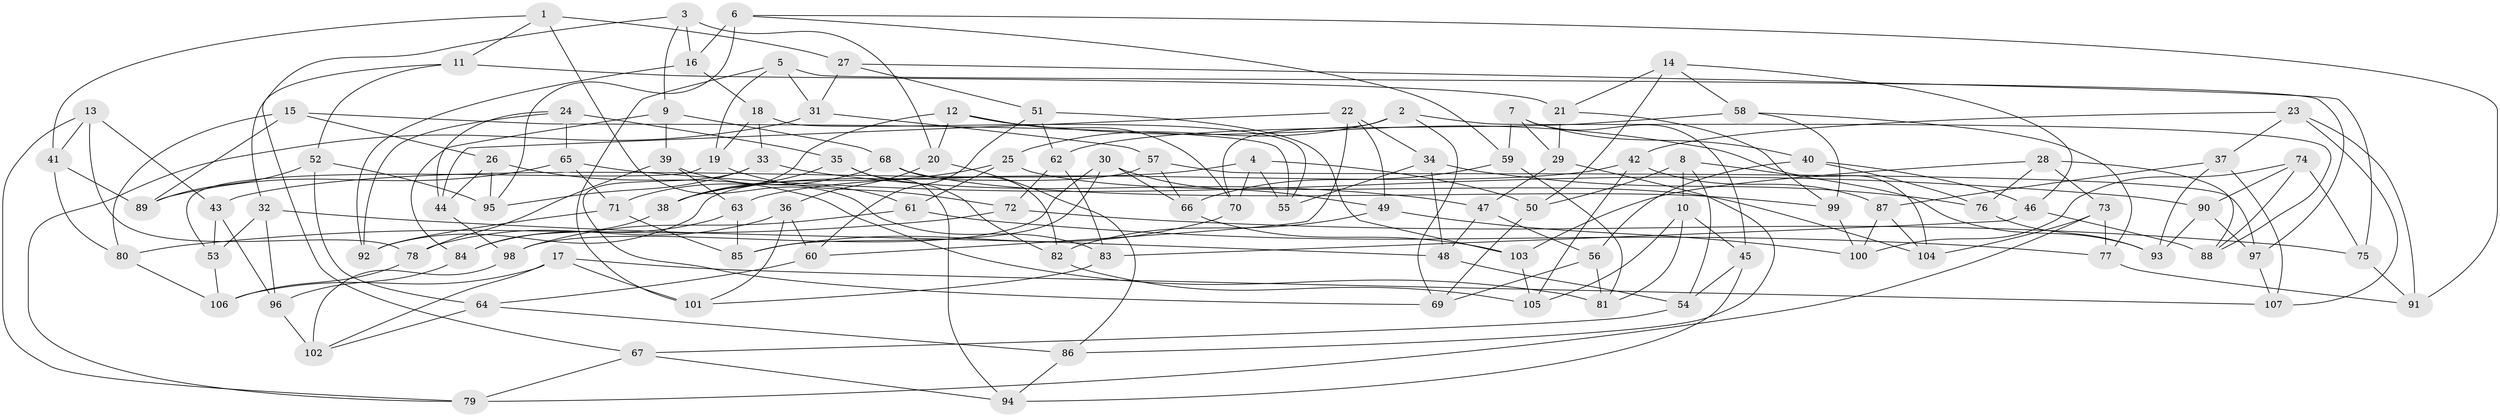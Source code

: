// coarse degree distribution, {5: 0.3023255813953488, 9: 0.06976744186046512, 7: 0.18604651162790697, 6: 0.18604651162790697, 8: 0.06976744186046512, 4: 0.18604651162790697}
// Generated by graph-tools (version 1.1) at 2025/38/03/04/25 23:38:12]
// undirected, 107 vertices, 214 edges
graph export_dot {
  node [color=gray90,style=filled];
  1;
  2;
  3;
  4;
  5;
  6;
  7;
  8;
  9;
  10;
  11;
  12;
  13;
  14;
  15;
  16;
  17;
  18;
  19;
  20;
  21;
  22;
  23;
  24;
  25;
  26;
  27;
  28;
  29;
  30;
  31;
  32;
  33;
  34;
  35;
  36;
  37;
  38;
  39;
  40;
  41;
  42;
  43;
  44;
  45;
  46;
  47;
  48;
  49;
  50;
  51;
  52;
  53;
  54;
  55;
  56;
  57;
  58;
  59;
  60;
  61;
  62;
  63;
  64;
  65;
  66;
  67;
  68;
  69;
  70;
  71;
  72;
  73;
  74;
  75;
  76;
  77;
  78;
  79;
  80;
  81;
  82;
  83;
  84;
  85;
  86;
  87;
  88;
  89;
  90;
  91;
  92;
  93;
  94;
  95;
  96;
  97;
  98;
  99;
  100;
  101;
  102;
  103;
  104;
  105;
  106;
  107;
  1 -- 83;
  1 -- 27;
  1 -- 11;
  1 -- 41;
  2 -- 25;
  2 -- 69;
  2 -- 88;
  2 -- 70;
  3 -- 67;
  3 -- 20;
  3 -- 16;
  3 -- 9;
  4 -- 55;
  4 -- 70;
  4 -- 50;
  4 -- 43;
  5 -- 97;
  5 -- 31;
  5 -- 101;
  5 -- 19;
  6 -- 95;
  6 -- 16;
  6 -- 59;
  6 -- 91;
  7 -- 29;
  7 -- 59;
  7 -- 45;
  7 -- 40;
  8 -- 93;
  8 -- 54;
  8 -- 10;
  8 -- 50;
  9 -- 39;
  9 -- 68;
  9 -- 84;
  10 -- 105;
  10 -- 81;
  10 -- 45;
  11 -- 52;
  11 -- 21;
  11 -- 32;
  12 -- 70;
  12 -- 104;
  12 -- 38;
  12 -- 20;
  13 -- 79;
  13 -- 43;
  13 -- 78;
  13 -- 41;
  14 -- 58;
  14 -- 50;
  14 -- 46;
  14 -- 21;
  15 -- 55;
  15 -- 26;
  15 -- 89;
  15 -- 80;
  16 -- 18;
  16 -- 92;
  17 -- 106;
  17 -- 107;
  17 -- 101;
  17 -- 102;
  18 -- 33;
  18 -- 55;
  18 -- 19;
  19 -- 53;
  19 -- 72;
  20 -- 36;
  20 -- 86;
  21 -- 99;
  21 -- 29;
  22 -- 44;
  22 -- 49;
  22 -- 60;
  22 -- 34;
  23 -- 107;
  23 -- 91;
  23 -- 37;
  23 -- 42;
  24 -- 35;
  24 -- 65;
  24 -- 92;
  24 -- 44;
  25 -- 104;
  25 -- 38;
  25 -- 61;
  26 -- 81;
  26 -- 44;
  26 -- 95;
  27 -- 51;
  27 -- 75;
  27 -- 31;
  28 -- 76;
  28 -- 88;
  28 -- 73;
  28 -- 103;
  29 -- 86;
  29 -- 47;
  30 -- 49;
  30 -- 98;
  30 -- 85;
  30 -- 66;
  31 -- 79;
  31 -- 57;
  32 -- 53;
  32 -- 96;
  32 -- 48;
  33 -- 95;
  33 -- 47;
  33 -- 69;
  34 -- 76;
  34 -- 48;
  34 -- 55;
  35 -- 38;
  35 -- 94;
  35 -- 82;
  36 -- 101;
  36 -- 78;
  36 -- 60;
  37 -- 87;
  37 -- 93;
  37 -- 107;
  38 -- 84;
  39 -- 78;
  39 -- 61;
  39 -- 63;
  40 -- 56;
  40 -- 46;
  40 -- 76;
  41 -- 80;
  41 -- 89;
  42 -- 63;
  42 -- 105;
  42 -- 87;
  43 -- 96;
  43 -- 53;
  44 -- 98;
  45 -- 94;
  45 -- 54;
  46 -- 88;
  46 -- 83;
  47 -- 56;
  47 -- 48;
  48 -- 54;
  49 -- 82;
  49 -- 100;
  50 -- 69;
  51 -- 62;
  51 -- 103;
  51 -- 60;
  52 -- 64;
  52 -- 95;
  52 -- 89;
  53 -- 106;
  54 -- 67;
  56 -- 81;
  56 -- 69;
  57 -- 66;
  57 -- 97;
  57 -- 92;
  58 -- 99;
  58 -- 77;
  58 -- 62;
  59 -- 81;
  59 -- 66;
  60 -- 64;
  61 -- 98;
  61 -- 77;
  62 -- 83;
  62 -- 72;
  63 -- 84;
  63 -- 85;
  64 -- 102;
  64 -- 86;
  65 -- 90;
  65 -- 89;
  65 -- 71;
  66 -- 103;
  67 -- 79;
  67 -- 94;
  68 -- 99;
  68 -- 82;
  68 -- 71;
  70 -- 85;
  71 -- 85;
  71 -- 92;
  72 -- 80;
  72 -- 75;
  73 -- 104;
  73 -- 79;
  73 -- 77;
  74 -- 100;
  74 -- 75;
  74 -- 88;
  74 -- 90;
  75 -- 91;
  76 -- 93;
  77 -- 91;
  78 -- 106;
  80 -- 106;
  82 -- 105;
  83 -- 101;
  84 -- 96;
  86 -- 94;
  87 -- 104;
  87 -- 100;
  90 -- 97;
  90 -- 93;
  96 -- 102;
  97 -- 107;
  98 -- 102;
  99 -- 100;
  103 -- 105;
}
